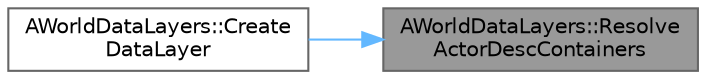 digraph "AWorldDataLayers::ResolveActorDescContainers"
{
 // INTERACTIVE_SVG=YES
 // LATEX_PDF_SIZE
  bgcolor="transparent";
  edge [fontname=Helvetica,fontsize=10,labelfontname=Helvetica,labelfontsize=10];
  node [fontname=Helvetica,fontsize=10,shape=box,height=0.2,width=0.4];
  rankdir="RL";
  Node1 [id="Node000001",label="AWorldDataLayers::Resolve\lActorDescContainers",height=0.2,width=0.4,color="gray40", fillcolor="grey60", style="filled", fontcolor="black",tooltip=" "];
  Node1 -> Node2 [id="edge1_Node000001_Node000002",dir="back",color="steelblue1",style="solid",tooltip=" "];
  Node2 [id="Node000002",label="AWorldDataLayers::Create\lDataLayer",height=0.2,width=0.4,color="grey40", fillcolor="white", style="filled",URL="$d8/dbc/classAWorldDataLayers.html#a318c3e36bff067630406ffbe6543879e",tooltip=" "];
}
